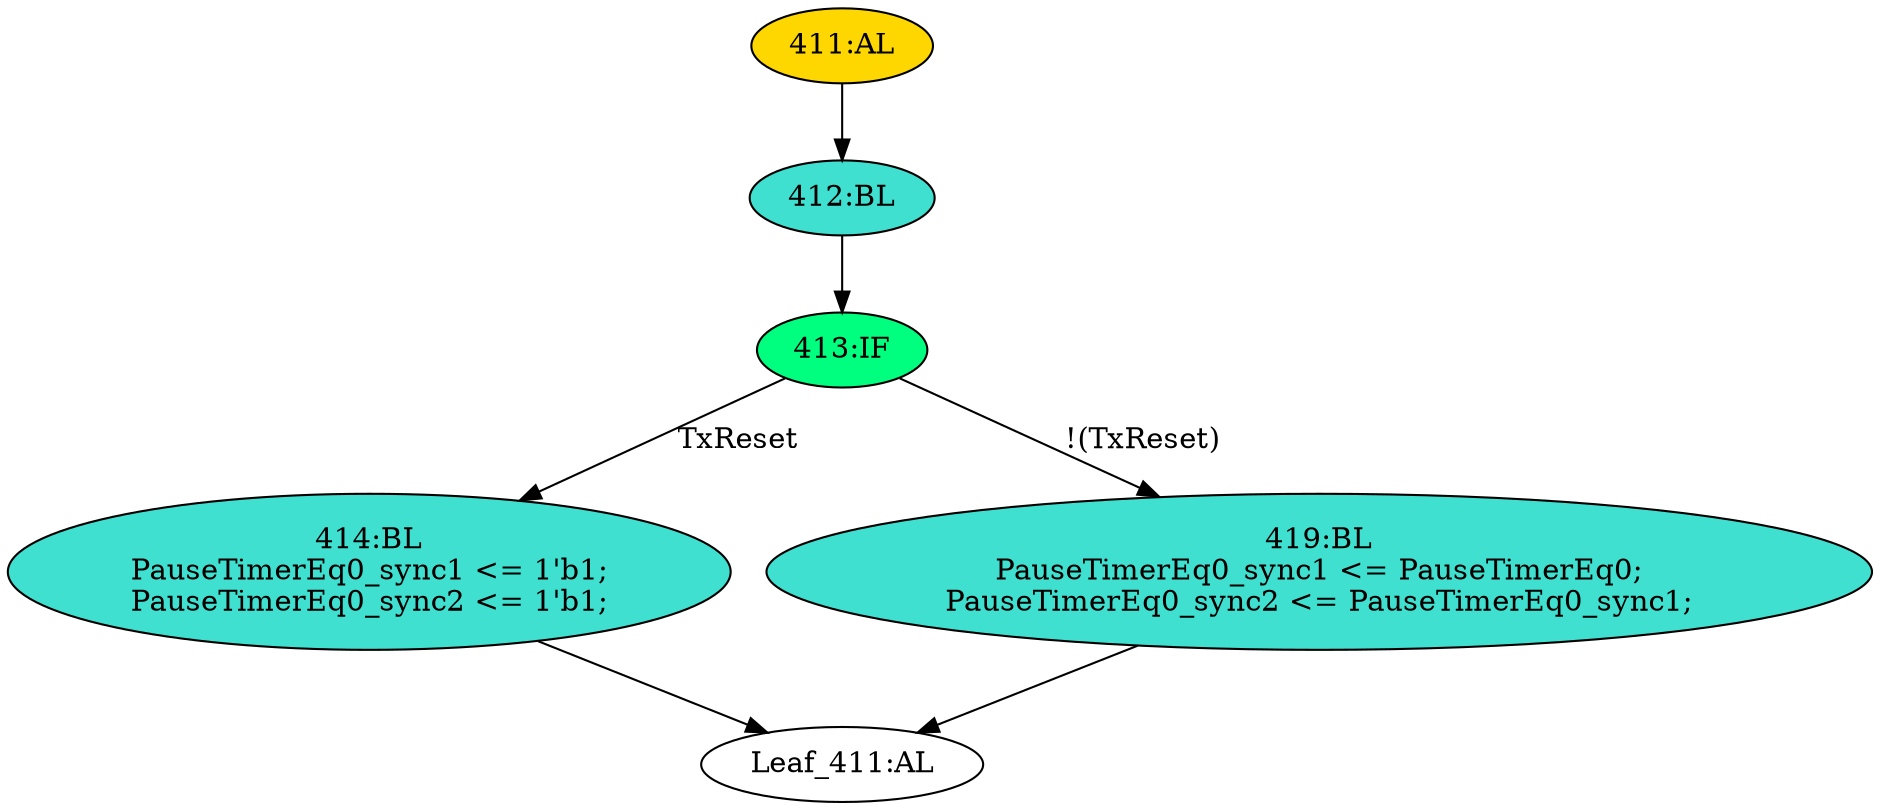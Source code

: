 strict digraph "" {
	node [label="\N"];
	"Leaf_411:AL"	 [def_var="['PauseTimerEq0_sync1', 'PauseTimerEq0_sync2']",
		label="Leaf_411:AL"];
	"411:AL"	 [ast="<pyverilog.vparser.ast.Always object at 0x7f2b845fef10>",
		clk_sens=False,
		fillcolor=gold,
		label="411:AL",
		sens="['MTxClk', 'TxReset']",
		statements="[]",
		style=filled,
		typ=Always,
		use_var="['PauseTimerEq0', 'PauseTimerEq0_sync1', 'TxReset']"];
	"412:BL"	 [ast="<pyverilog.vparser.ast.Block object at 0x7f2b845feed0>",
		fillcolor=turquoise,
		label="412:BL",
		statements="[]",
		style=filled,
		typ=Block];
	"411:AL" -> "412:BL"	 [cond="[]",
		lineno=None];
	"414:BL"	 [ast="<pyverilog.vparser.ast.Block object at 0x7f2b8488cd90>",
		fillcolor=turquoise,
		label="414:BL
PauseTimerEq0_sync1 <= 1'b1;
PauseTimerEq0_sync2 <= 1'b1;",
		statements="[<pyverilog.vparser.ast.NonblockingSubstitution object at 0x7f2b8488cdd0>, <pyverilog.vparser.ast.NonblockingSubstitution object \
at 0x7f2b840fc090>]",
		style=filled,
		typ=Block];
	"414:BL" -> "Leaf_411:AL"	 [cond="[]",
		lineno=None];
	"419:BL"	 [ast="<pyverilog.vparser.ast.Block object at 0x7f2ba5b61650>",
		fillcolor=turquoise,
		label="419:BL
PauseTimerEq0_sync1 <= PauseTimerEq0;
PauseTimerEq0_sync2 <= PauseTimerEq0_sync1;",
		statements="[<pyverilog.vparser.ast.NonblockingSubstitution object at 0x7f2ba5b61b90>, <pyverilog.vparser.ast.NonblockingSubstitution object \
at 0x7f2ba5b61ed0>]",
		style=filled,
		typ=Block];
	"419:BL" -> "Leaf_411:AL"	 [cond="[]",
		lineno=None];
	"413:IF"	 [ast="<pyverilog.vparser.ast.IfStatement object at 0x7f2b845fd150>",
		fillcolor=springgreen,
		label="413:IF",
		statements="[]",
		style=filled,
		typ=IfStatement];
	"412:BL" -> "413:IF"	 [cond="[]",
		lineno=None];
	"413:IF" -> "414:BL"	 [cond="['TxReset']",
		label=TxReset,
		lineno=413];
	"413:IF" -> "419:BL"	 [cond="['TxReset']",
		label="!(TxReset)",
		lineno=413];
}
